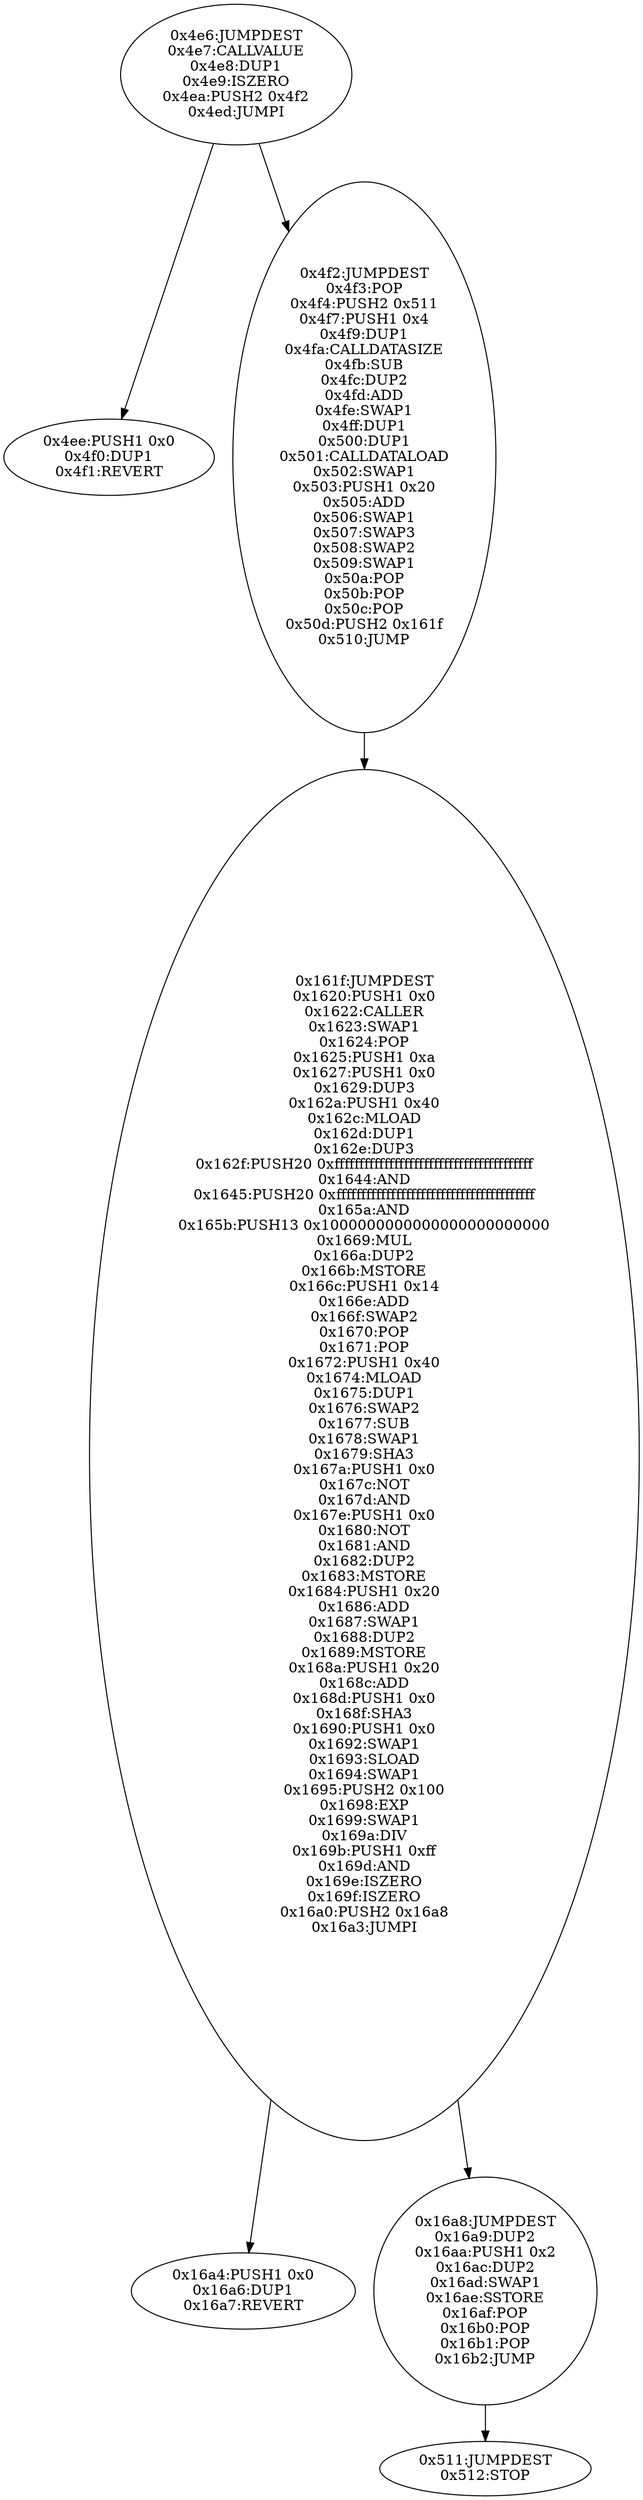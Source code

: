 digraph{
1254[label="0x4e6:JUMPDEST
0x4e7:CALLVALUE
0x4e8:DUP1
0x4e9:ISZERO
0x4ea:PUSH2 0x4f2
0x4ed:JUMPI"]
1254 -> 1262
1254 -> 1266
1262[label="0x4ee:PUSH1 0x0
0x4f0:DUP1
0x4f1:REVERT"]
1266[label="0x4f2:JUMPDEST
0x4f3:POP
0x4f4:PUSH2 0x511
0x4f7:PUSH1 0x4
0x4f9:DUP1
0x4fa:CALLDATASIZE
0x4fb:SUB
0x4fc:DUP2
0x4fd:ADD
0x4fe:SWAP1
0x4ff:DUP1
0x500:DUP1
0x501:CALLDATALOAD
0x502:SWAP1
0x503:PUSH1 0x20
0x505:ADD
0x506:SWAP1
0x507:SWAP3
0x508:SWAP2
0x509:SWAP1
0x50a:POP
0x50b:POP
0x50c:POP
0x50d:PUSH2 0x161f
0x510:JUMP"]
1266 -> 5663
5663[label="0x161f:JUMPDEST
0x1620:PUSH1 0x0
0x1622:CALLER
0x1623:SWAP1
0x1624:POP
0x1625:PUSH1 0xa
0x1627:PUSH1 0x0
0x1629:DUP3
0x162a:PUSH1 0x40
0x162c:MLOAD
0x162d:DUP1
0x162e:DUP3
0x162f:PUSH20 0xffffffffffffffffffffffffffffffffffffffff
0x1644:AND
0x1645:PUSH20 0xffffffffffffffffffffffffffffffffffffffff
0x165a:AND
0x165b:PUSH13 0x1000000000000000000000000
0x1669:MUL
0x166a:DUP2
0x166b:MSTORE
0x166c:PUSH1 0x14
0x166e:ADD
0x166f:SWAP2
0x1670:POP
0x1671:POP
0x1672:PUSH1 0x40
0x1674:MLOAD
0x1675:DUP1
0x1676:SWAP2
0x1677:SUB
0x1678:SWAP1
0x1679:SHA3
0x167a:PUSH1 0x0
0x167c:NOT
0x167d:AND
0x167e:PUSH1 0x0
0x1680:NOT
0x1681:AND
0x1682:DUP2
0x1683:MSTORE
0x1684:PUSH1 0x20
0x1686:ADD
0x1687:SWAP1
0x1688:DUP2
0x1689:MSTORE
0x168a:PUSH1 0x20
0x168c:ADD
0x168d:PUSH1 0x0
0x168f:SHA3
0x1690:PUSH1 0x0
0x1692:SWAP1
0x1693:SLOAD
0x1694:SWAP1
0x1695:PUSH2 0x100
0x1698:EXP
0x1699:SWAP1
0x169a:DIV
0x169b:PUSH1 0xff
0x169d:AND
0x169e:ISZERO
0x169f:ISZERO
0x16a0:PUSH2 0x16a8
0x16a3:JUMPI"]
5663 -> 5796
5663 -> 5800
5796[label="0x16a4:PUSH1 0x0
0x16a6:DUP1
0x16a7:REVERT"]
5800[label="0x16a8:JUMPDEST
0x16a9:DUP2
0x16aa:PUSH1 0x2
0x16ac:DUP2
0x16ad:SWAP1
0x16ae:SSTORE
0x16af:POP
0x16b0:POP
0x16b1:POP
0x16b2:JUMP"]
5800 -> 1297
1297[label="0x511:JUMPDEST
0x512:STOP"]

}